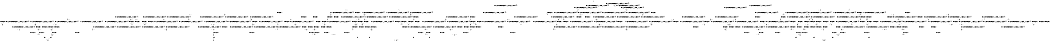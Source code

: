 digraph BCG {
size = "7, 10.5";
center = TRUE;
node [shape = circle];
0 [peripheries = 2];
0 -> 1 [label = "EX !0 !ATOMIC_EXCH_BRANCH (1, +1, TRUE, +0, 2, TRUE) !{0}"];
0 -> 2 [label = "EX !2 !ATOMIC_EXCH_BRANCH (1, +1, TRUE, +0, 2, TRUE) !{0}"];
0 -> 3 [label = "EX !1 !ATOMIC_EXCH_BRANCH (1, +0, FALSE, +0, 1, TRUE) !{0}"];
0 -> 4 [label = "EX !0 !ATOMIC_EXCH_BRANCH (1, +1, TRUE, +0, 2, TRUE) !{0}"];
1 -> 5 [label = "EX !2 !ATOMIC_EXCH_BRANCH (1, +1, TRUE, +0, 2, FALSE) !{0}"];
1 -> 6 [label = "EX !1 !ATOMIC_EXCH_BRANCH (1, +0, FALSE, +0, 1, FALSE) !{0}"];
1 -> 7 [label = "TERMINATE !0"];
2 -> 5 [label = "EX !0 !ATOMIC_EXCH_BRANCH (1, +1, TRUE, +0, 2, FALSE) !{0}"];
2 -> 8 [label = "EX !1 !ATOMIC_EXCH_BRANCH (1, +0, FALSE, +0, 1, FALSE) !{0}"];
2 -> 9 [label = "TERMINATE !2"];
2 -> 10 [label = "EX !0 !ATOMIC_EXCH_BRANCH (1, +1, TRUE, +0, 2, FALSE) !{0}"];
3 -> 3 [label = "EX !1 !ATOMIC_EXCH_BRANCH (1, +0, FALSE, +0, 1, TRUE) !{0}"];
3 -> 11 [label = "EX !0 !ATOMIC_EXCH_BRANCH (1, +1, TRUE, +0, 2, TRUE) !{0}"];
3 -> 12 [label = "EX !2 !ATOMIC_EXCH_BRANCH (1, +1, TRUE, +0, 2, TRUE) !{0}"];
3 -> 13 [label = "EX !0 !ATOMIC_EXCH_BRANCH (1, +1, TRUE, +0, 2, TRUE) !{0}"];
4 -> 10 [label = "EX !2 !ATOMIC_EXCH_BRANCH (1, +1, TRUE, +0, 2, FALSE) !{0}"];
4 -> 14 [label = "EX !1 !ATOMIC_EXCH_BRANCH (1, +0, FALSE, +0, 1, FALSE) !{0}"];
4 -> 15 [label = "TERMINATE !0"];
5 -> 16 [label = "EX !1 !ATOMIC_EXCH_BRANCH (1, +0, FALSE, +0, 1, FALSE) !{0}"];
5 -> 17 [label = "TERMINATE !0"];
5 -> 18 [label = "TERMINATE !2"];
6 -> 19 [label = "EX !2 !ATOMIC_EXCH_BRANCH (1, +1, TRUE, +0, 2, FALSE) !{0}"];
6 -> 20 [label = "TERMINATE !0"];
6 -> 21 [label = "TERMINATE !1"];
7 -> 22 [label = "EX !2 !ATOMIC_EXCH_BRANCH (1, +1, TRUE, +0, 2, FALSE) !{1}"];
7 -> 23 [label = "EX !1 !ATOMIC_EXCH_BRANCH (1, +0, FALSE, +0, 1, FALSE) !{1}"];
7 -> 24 [label = "EX !1 !ATOMIC_EXCH_BRANCH (1, +0, FALSE, +0, 1, FALSE) !{1}"];
8 -> 19 [label = "EX !0 !ATOMIC_EXCH_BRANCH (1, +1, TRUE, +0, 2, FALSE) !{0}"];
8 -> 25 [label = "TERMINATE !2"];
8 -> 26 [label = "TERMINATE !1"];
8 -> 27 [label = "EX !0 !ATOMIC_EXCH_BRANCH (1, +1, TRUE, +0, 2, FALSE) !{0}"];
9 -> 28 [label = "EX !0 !ATOMIC_EXCH_BRANCH (1, +1, TRUE, +0, 2, FALSE) !{0}"];
9 -> 29 [label = "EX !1 !ATOMIC_EXCH_BRANCH (1, +0, FALSE, +0, 1, FALSE) !{0}"];
9 -> 30 [label = "EX !0 !ATOMIC_EXCH_BRANCH (1, +1, TRUE, +0, 2, FALSE) !{0}"];
10 -> 31 [label = "EX !1 !ATOMIC_EXCH_BRANCH (1, +0, FALSE, +0, 1, FALSE) !{0}"];
10 -> 32 [label = "TERMINATE !0"];
10 -> 33 [label = "TERMINATE !2"];
11 -> 6 [label = "EX !1 !ATOMIC_EXCH_BRANCH (1, +0, FALSE, +0, 1, FALSE) !{0}"];
11 -> 34 [label = "EX !2 !ATOMIC_EXCH_BRANCH (1, +1, TRUE, +0, 2, FALSE) !{0}"];
11 -> 35 [label = "TERMINATE !0"];
12 -> 8 [label = "EX !1 !ATOMIC_EXCH_BRANCH (1, +0, FALSE, +0, 1, FALSE) !{0}"];
12 -> 34 [label = "EX !0 !ATOMIC_EXCH_BRANCH (1, +1, TRUE, +0, 2, FALSE) !{0}"];
12 -> 36 [label = "TERMINATE !2"];
12 -> 37 [label = "EX !0 !ATOMIC_EXCH_BRANCH (1, +1, TRUE, +0, 2, FALSE) !{0}"];
13 -> 14 [label = "EX !1 !ATOMIC_EXCH_BRANCH (1, +0, FALSE, +0, 1, FALSE) !{0}"];
13 -> 37 [label = "EX !2 !ATOMIC_EXCH_BRANCH (1, +1, TRUE, +0, 2, FALSE) !{0}"];
13 -> 38 [label = "TERMINATE !0"];
14 -> 27 [label = "EX !2 !ATOMIC_EXCH_BRANCH (1, +1, TRUE, +0, 2, FALSE) !{0}"];
14 -> 39 [label = "TERMINATE !0"];
14 -> 40 [label = "TERMINATE !1"];
15 -> 41 [label = "EX !2 !ATOMIC_EXCH_BRANCH (1, +1, TRUE, +0, 2, FALSE) !{1}"];
15 -> 42 [label = "EX !1 !ATOMIC_EXCH_BRANCH (1, +0, FALSE, +0, 1, FALSE) !{1}"];
16 -> 43 [label = "TERMINATE !0"];
16 -> 44 [label = "TERMINATE !2"];
16 -> 45 [label = "TERMINATE !1"];
17 -> 46 [label = "EX !1 !ATOMIC_EXCH_BRANCH (1, +0, FALSE, +0, 1, FALSE) !{1}"];
17 -> 47 [label = "TERMINATE !2"];
17 -> 48 [label = "EX !1 !ATOMIC_EXCH_BRANCH (1, +0, FALSE, +0, 1, FALSE) !{1}"];
18 -> 49 [label = "EX !1 !ATOMIC_EXCH_BRANCH (1, +0, FALSE, +0, 1, FALSE) !{0}"];
18 -> 50 [label = "TERMINATE !0"];
19 -> 43 [label = "TERMINATE !0"];
19 -> 44 [label = "TERMINATE !2"];
19 -> 45 [label = "TERMINATE !1"];
20 -> 51 [label = "EX !2 !ATOMIC_EXCH_BRANCH (1, +1, TRUE, +0, 2, FALSE) !{1}"];
20 -> 52 [label = "TERMINATE !1"];
21 -> 53 [label = "EX !2 !ATOMIC_EXCH_BRANCH (1, +1, TRUE, +0, 2, FALSE) !{0}"];
21 -> 54 [label = "TERMINATE !0"];
22 -> 46 [label = "EX !1 !ATOMIC_EXCH_BRANCH (1, +0, FALSE, +0, 1, FALSE) !{1}"];
22 -> 47 [label = "TERMINATE !2"];
22 -> 48 [label = "EX !1 !ATOMIC_EXCH_BRANCH (1, +0, FALSE, +0, 1, FALSE) !{1}"];
23 -> 51 [label = "EX !2 !ATOMIC_EXCH_BRANCH (1, +1, TRUE, +0, 2, FALSE) !{1}"];
23 -> 52 [label = "TERMINATE !1"];
24 -> 55 [label = "EX !2 !ATOMIC_EXCH_BRANCH (1, +1, TRUE, +0, 2, FALSE) !{1}"];
24 -> 56 [label = "TERMINATE !1"];
25 -> 57 [label = "EX !0 !ATOMIC_EXCH_BRANCH (1, +1, TRUE, +0, 2, FALSE) !{0}"];
25 -> 58 [label = "TERMINATE !1"];
25 -> 59 [label = "EX !0 !ATOMIC_EXCH_BRANCH (1, +1, TRUE, +0, 2, FALSE) !{0}"];
26 -> 53 [label = "EX !0 !ATOMIC_EXCH_BRANCH (1, +1, TRUE, +0, 2, FALSE) !{0}"];
26 -> 60 [label = "TERMINATE !2"];
26 -> 61 [label = "EX !0 !ATOMIC_EXCH_BRANCH (1, +1, TRUE, +0, 2, FALSE) !{0}"];
27 -> 62 [label = "TERMINATE !0"];
27 -> 63 [label = "TERMINATE !2"];
27 -> 64 [label = "TERMINATE !1"];
28 -> 49 [label = "EX !1 !ATOMIC_EXCH_BRANCH (1, +0, FALSE, +0, 1, FALSE) !{0}"];
28 -> 50 [label = "TERMINATE !0"];
29 -> 57 [label = "EX !0 !ATOMIC_EXCH_BRANCH (1, +1, TRUE, +0, 2, FALSE) !{0}"];
29 -> 58 [label = "TERMINATE !1"];
29 -> 59 [label = "EX !0 !ATOMIC_EXCH_BRANCH (1, +1, TRUE, +0, 2, FALSE) !{0}"];
30 -> 65 [label = "EX !1 !ATOMIC_EXCH_BRANCH (1, +0, FALSE, +0, 1, FALSE) !{0}"];
30 -> 66 [label = "TERMINATE !0"];
31 -> 62 [label = "TERMINATE !0"];
31 -> 63 [label = "TERMINATE !2"];
31 -> 64 [label = "TERMINATE !1"];
32 -> 67 [label = "EX !1 !ATOMIC_EXCH_BRANCH (1, +0, FALSE, +0, 1, FALSE) !{1}"];
32 -> 68 [label = "TERMINATE !2"];
33 -> 65 [label = "EX !1 !ATOMIC_EXCH_BRANCH (1, +0, FALSE, +0, 1, FALSE) !{0}"];
33 -> 66 [label = "TERMINATE !0"];
34 -> 16 [label = "EX !1 !ATOMIC_EXCH_BRANCH (1, +0, FALSE, +0, 1, FALSE) !{0}"];
34 -> 69 [label = "TERMINATE !0"];
34 -> 70 [label = "TERMINATE !2"];
35 -> 23 [label = "EX !1 !ATOMIC_EXCH_BRANCH (1, +0, FALSE, +0, 1, FALSE) !{1}"];
35 -> 71 [label = "EX !2 !ATOMIC_EXCH_BRANCH (1, +1, TRUE, +0, 2, FALSE) !{1}"];
35 -> 24 [label = "EX !1 !ATOMIC_EXCH_BRANCH (1, +0, FALSE, +0, 1, FALSE) !{1}"];
36 -> 29 [label = "EX !1 !ATOMIC_EXCH_BRANCH (1, +0, FALSE, +0, 1, FALSE) !{0}"];
36 -> 72 [label = "EX !0 !ATOMIC_EXCH_BRANCH (1, +1, TRUE, +0, 2, FALSE) !{0}"];
36 -> 73 [label = "EX !0 !ATOMIC_EXCH_BRANCH (1, +1, TRUE, +0, 2, FALSE) !{0}"];
37 -> 31 [label = "EX !1 !ATOMIC_EXCH_BRANCH (1, +0, FALSE, +0, 1, FALSE) !{0}"];
37 -> 74 [label = "TERMINATE !0"];
37 -> 75 [label = "TERMINATE !2"];
38 -> 42 [label = "EX !1 !ATOMIC_EXCH_BRANCH (1, +0, FALSE, +0, 1, FALSE) !{1}"];
38 -> 76 [label = "EX !2 !ATOMIC_EXCH_BRANCH (1, +1, TRUE, +0, 2, FALSE) !{1}"];
39 -> 77 [label = "EX !2 !ATOMIC_EXCH_BRANCH (1, +1, TRUE, +0, 2, FALSE) !{1}"];
39 -> 78 [label = "TERMINATE !1"];
40 -> 61 [label = "EX !2 !ATOMIC_EXCH_BRANCH (1, +1, TRUE, +0, 2, FALSE) !{0}"];
40 -> 79 [label = "TERMINATE !0"];
41 -> 67 [label = "EX !1 !ATOMIC_EXCH_BRANCH (1, +0, FALSE, +0, 1, FALSE) !{1}"];
41 -> 68 [label = "TERMINATE !2"];
42 -> 77 [label = "EX !2 !ATOMIC_EXCH_BRANCH (1, +1, TRUE, +0, 2, FALSE) !{1}"];
42 -> 78 [label = "TERMINATE !1"];
43 -> 80 [label = "TERMINATE !2"];
43 -> 81 [label = "TERMINATE !1"];
44 -> 82 [label = "TERMINATE !0"];
44 -> 83 [label = "TERMINATE !1"];
45 -> 84 [label = "TERMINATE !0"];
45 -> 85 [label = "TERMINATE !2"];
46 -> 80 [label = "TERMINATE !2"];
46 -> 81 [label = "TERMINATE !1"];
47 -> 86 [label = "EX !1 !ATOMIC_EXCH_BRANCH (1, +0, FALSE, +0, 1, FALSE) !{1}"];
47 -> 87 [label = "EX !1 !ATOMIC_EXCH_BRANCH (1, +0, FALSE, +0, 1, FALSE) !{1}"];
48 -> 88 [label = "TERMINATE !2"];
48 -> 89 [label = "TERMINATE !1"];
49 -> 82 [label = "TERMINATE !0"];
49 -> 83 [label = "TERMINATE !1"];
50 -> 90 [label = "EX !1 !ATOMIC_EXCH_BRANCH (1, +0, FALSE, +0, 1, FALSE) !{2}"];
51 -> 80 [label = "TERMINATE !2"];
51 -> 81 [label = "TERMINATE !1"];
52 -> 91 [label = "EX !2 !ATOMIC_EXCH_BRANCH (1, +1, TRUE, +0, 2, FALSE) !{2}"];
52 -> 92 [label = "EX !2 !ATOMIC_EXCH_BRANCH (1, +1, TRUE, +0, 2, FALSE) !{2}"];
53 -> 84 [label = "TERMINATE !0"];
53 -> 85 [label = "TERMINATE !2"];
54 -> 91 [label = "EX !2 !ATOMIC_EXCH_BRANCH (1, +1, TRUE, +0, 2, FALSE) !{2}"];
54 -> 92 [label = "EX !2 !ATOMIC_EXCH_BRANCH (1, +1, TRUE, +0, 2, FALSE) !{2}"];
55 -> 88 [label = "TERMINATE !2"];
55 -> 89 [label = "TERMINATE !1"];
56 -> 93 [label = "EX !2 !ATOMIC_EXCH_BRANCH (1, +1, TRUE, +0, 2, FALSE) !{2}"];
57 -> 82 [label = "TERMINATE !0"];
57 -> 83 [label = "TERMINATE !1"];
58 -> 94 [label = "EX !0 !ATOMIC_EXCH_BRANCH (1, +1, TRUE, +0, 2, FALSE) !{0}"];
58 -> 95 [label = "EX !0 !ATOMIC_EXCH_BRANCH (1, +1, TRUE, +0, 2, FALSE) !{0}"];
59 -> 96 [label = "TERMINATE !0"];
59 -> 97 [label = "TERMINATE !1"];
60 -> 94 [label = "EX !0 !ATOMIC_EXCH_BRANCH (1, +1, TRUE, +0, 2, FALSE) !{0}"];
60 -> 95 [label = "EX !0 !ATOMIC_EXCH_BRANCH (1, +1, TRUE, +0, 2, FALSE) !{0}"];
61 -> 98 [label = "TERMINATE !0"];
61 -> 99 [label = "TERMINATE !2"];
62 -> 100 [label = "TERMINATE !2"];
62 -> 101 [label = "TERMINATE !1"];
63 -> 96 [label = "TERMINATE !0"];
63 -> 97 [label = "TERMINATE !1"];
64 -> 98 [label = "TERMINATE !0"];
64 -> 99 [label = "TERMINATE !2"];
65 -> 96 [label = "TERMINATE !0"];
65 -> 97 [label = "TERMINATE !1"];
66 -> 102 [label = "EX !1 !ATOMIC_EXCH_BRANCH (1, +0, FALSE, +0, 1, FALSE) !{2}"];
67 -> 100 [label = "TERMINATE !2"];
67 -> 101 [label = "TERMINATE !1"];
68 -> 103 [label = "EX !1 !ATOMIC_EXCH_BRANCH (1, +0, FALSE, +0, 1, FALSE) !{1}"];
69 -> 46 [label = "EX !1 !ATOMIC_EXCH_BRANCH (1, +0, FALSE, +0, 1, FALSE) !{1}"];
69 -> 104 [label = "TERMINATE !2"];
69 -> 48 [label = "EX !1 !ATOMIC_EXCH_BRANCH (1, +0, FALSE, +0, 1, FALSE) !{1}"];
70 -> 49 [label = "EX !1 !ATOMIC_EXCH_BRANCH (1, +0, FALSE, +0, 1, FALSE) !{0}"];
70 -> 105 [label = "TERMINATE !0"];
71 -> 46 [label = "EX !1 !ATOMIC_EXCH_BRANCH (1, +0, FALSE, +0, 1, FALSE) !{1}"];
71 -> 104 [label = "TERMINATE !2"];
71 -> 48 [label = "EX !1 !ATOMIC_EXCH_BRANCH (1, +0, FALSE, +0, 1, FALSE) !{1}"];
72 -> 49 [label = "EX !1 !ATOMIC_EXCH_BRANCH (1, +0, FALSE, +0, 1, FALSE) !{0}"];
72 -> 105 [label = "TERMINATE !0"];
73 -> 65 [label = "EX !1 !ATOMIC_EXCH_BRANCH (1, +0, FALSE, +0, 1, FALSE) !{0}"];
73 -> 106 [label = "TERMINATE !0"];
74 -> 67 [label = "EX !1 !ATOMIC_EXCH_BRANCH (1, +0, FALSE, +0, 1, FALSE) !{1}"];
74 -> 107 [label = "TERMINATE !2"];
75 -> 65 [label = "EX !1 !ATOMIC_EXCH_BRANCH (1, +0, FALSE, +0, 1, FALSE) !{0}"];
75 -> 106 [label = "TERMINATE !0"];
76 -> 67 [label = "EX !1 !ATOMIC_EXCH_BRANCH (1, +0, FALSE, +0, 1, FALSE) !{1}"];
76 -> 107 [label = "TERMINATE !2"];
77 -> 100 [label = "TERMINATE !2"];
77 -> 101 [label = "TERMINATE !1"];
78 -> 108 [label = "EX !2 !ATOMIC_EXCH_BRANCH (1, +1, TRUE, +0, 2, FALSE) !{2}"];
79 -> 108 [label = "EX !2 !ATOMIC_EXCH_BRANCH (1, +1, TRUE, +0, 2, FALSE) !{2}"];
80 -> 109 [label = "TERMINATE !1"];
81 -> 110 [label = "TERMINATE !2"];
82 -> 111 [label = "TERMINATE !1"];
83 -> 112 [label = "TERMINATE !0"];
84 -> 110 [label = "TERMINATE !2"];
85 -> 112 [label = "TERMINATE !0"];
86 -> 109 [label = "TERMINATE !1"];
87 -> 113 [label = "TERMINATE !1"];
88 -> 113 [label = "TERMINATE !1"];
89 -> 114 [label = "TERMINATE !2"];
90 -> 111 [label = "TERMINATE !1"];
91 -> 110 [label = "TERMINATE !2"];
92 -> 115 [label = "TERMINATE !2"];
93 -> 114 [label = "TERMINATE !2"];
94 -> 112 [label = "TERMINATE !0"];
95 -> 116 [label = "TERMINATE !0"];
96 -> 117 [label = "TERMINATE !1"];
97 -> 116 [label = "TERMINATE !0"];
98 -> 118 [label = "TERMINATE !2"];
99 -> 116 [label = "TERMINATE !0"];
100 -> 119 [label = "TERMINATE !1"];
101 -> 118 [label = "TERMINATE !2"];
102 -> 117 [label = "TERMINATE !1"];
103 -> 119 [label = "TERMINATE !1"];
104 -> 86 [label = "EX !1 !ATOMIC_EXCH_BRANCH (1, +0, FALSE, +0, 1, FALSE) !{1}"];
104 -> 87 [label = "EX !1 !ATOMIC_EXCH_BRANCH (1, +0, FALSE, +0, 1, FALSE) !{1}"];
105 -> 90 [label = "EX !1 !ATOMIC_EXCH_BRANCH (1, +0, FALSE, +0, 1, FALSE) !{2}"];
106 -> 102 [label = "EX !1 !ATOMIC_EXCH_BRANCH (1, +0, FALSE, +0, 1, FALSE) !{2}"];
107 -> 103 [label = "EX !1 !ATOMIC_EXCH_BRANCH (1, +0, FALSE, +0, 1, FALSE) !{1}"];
108 -> 118 [label = "TERMINATE !2"];
109 -> 120 [label = "exit"];
110 -> 120 [label = "exit"];
111 -> 120 [label = "exit"];
112 -> 120 [label = "exit"];
113 -> 121 [label = "exit"];
114 -> 121 [label = "exit"];
115 -> 122 [label = "exit"];
116 -> 123 [label = "exit"];
117 -> 123 [label = "exit"];
118 -> 123 [label = "exit"];
119 -> 123 [label = "exit"];
}
